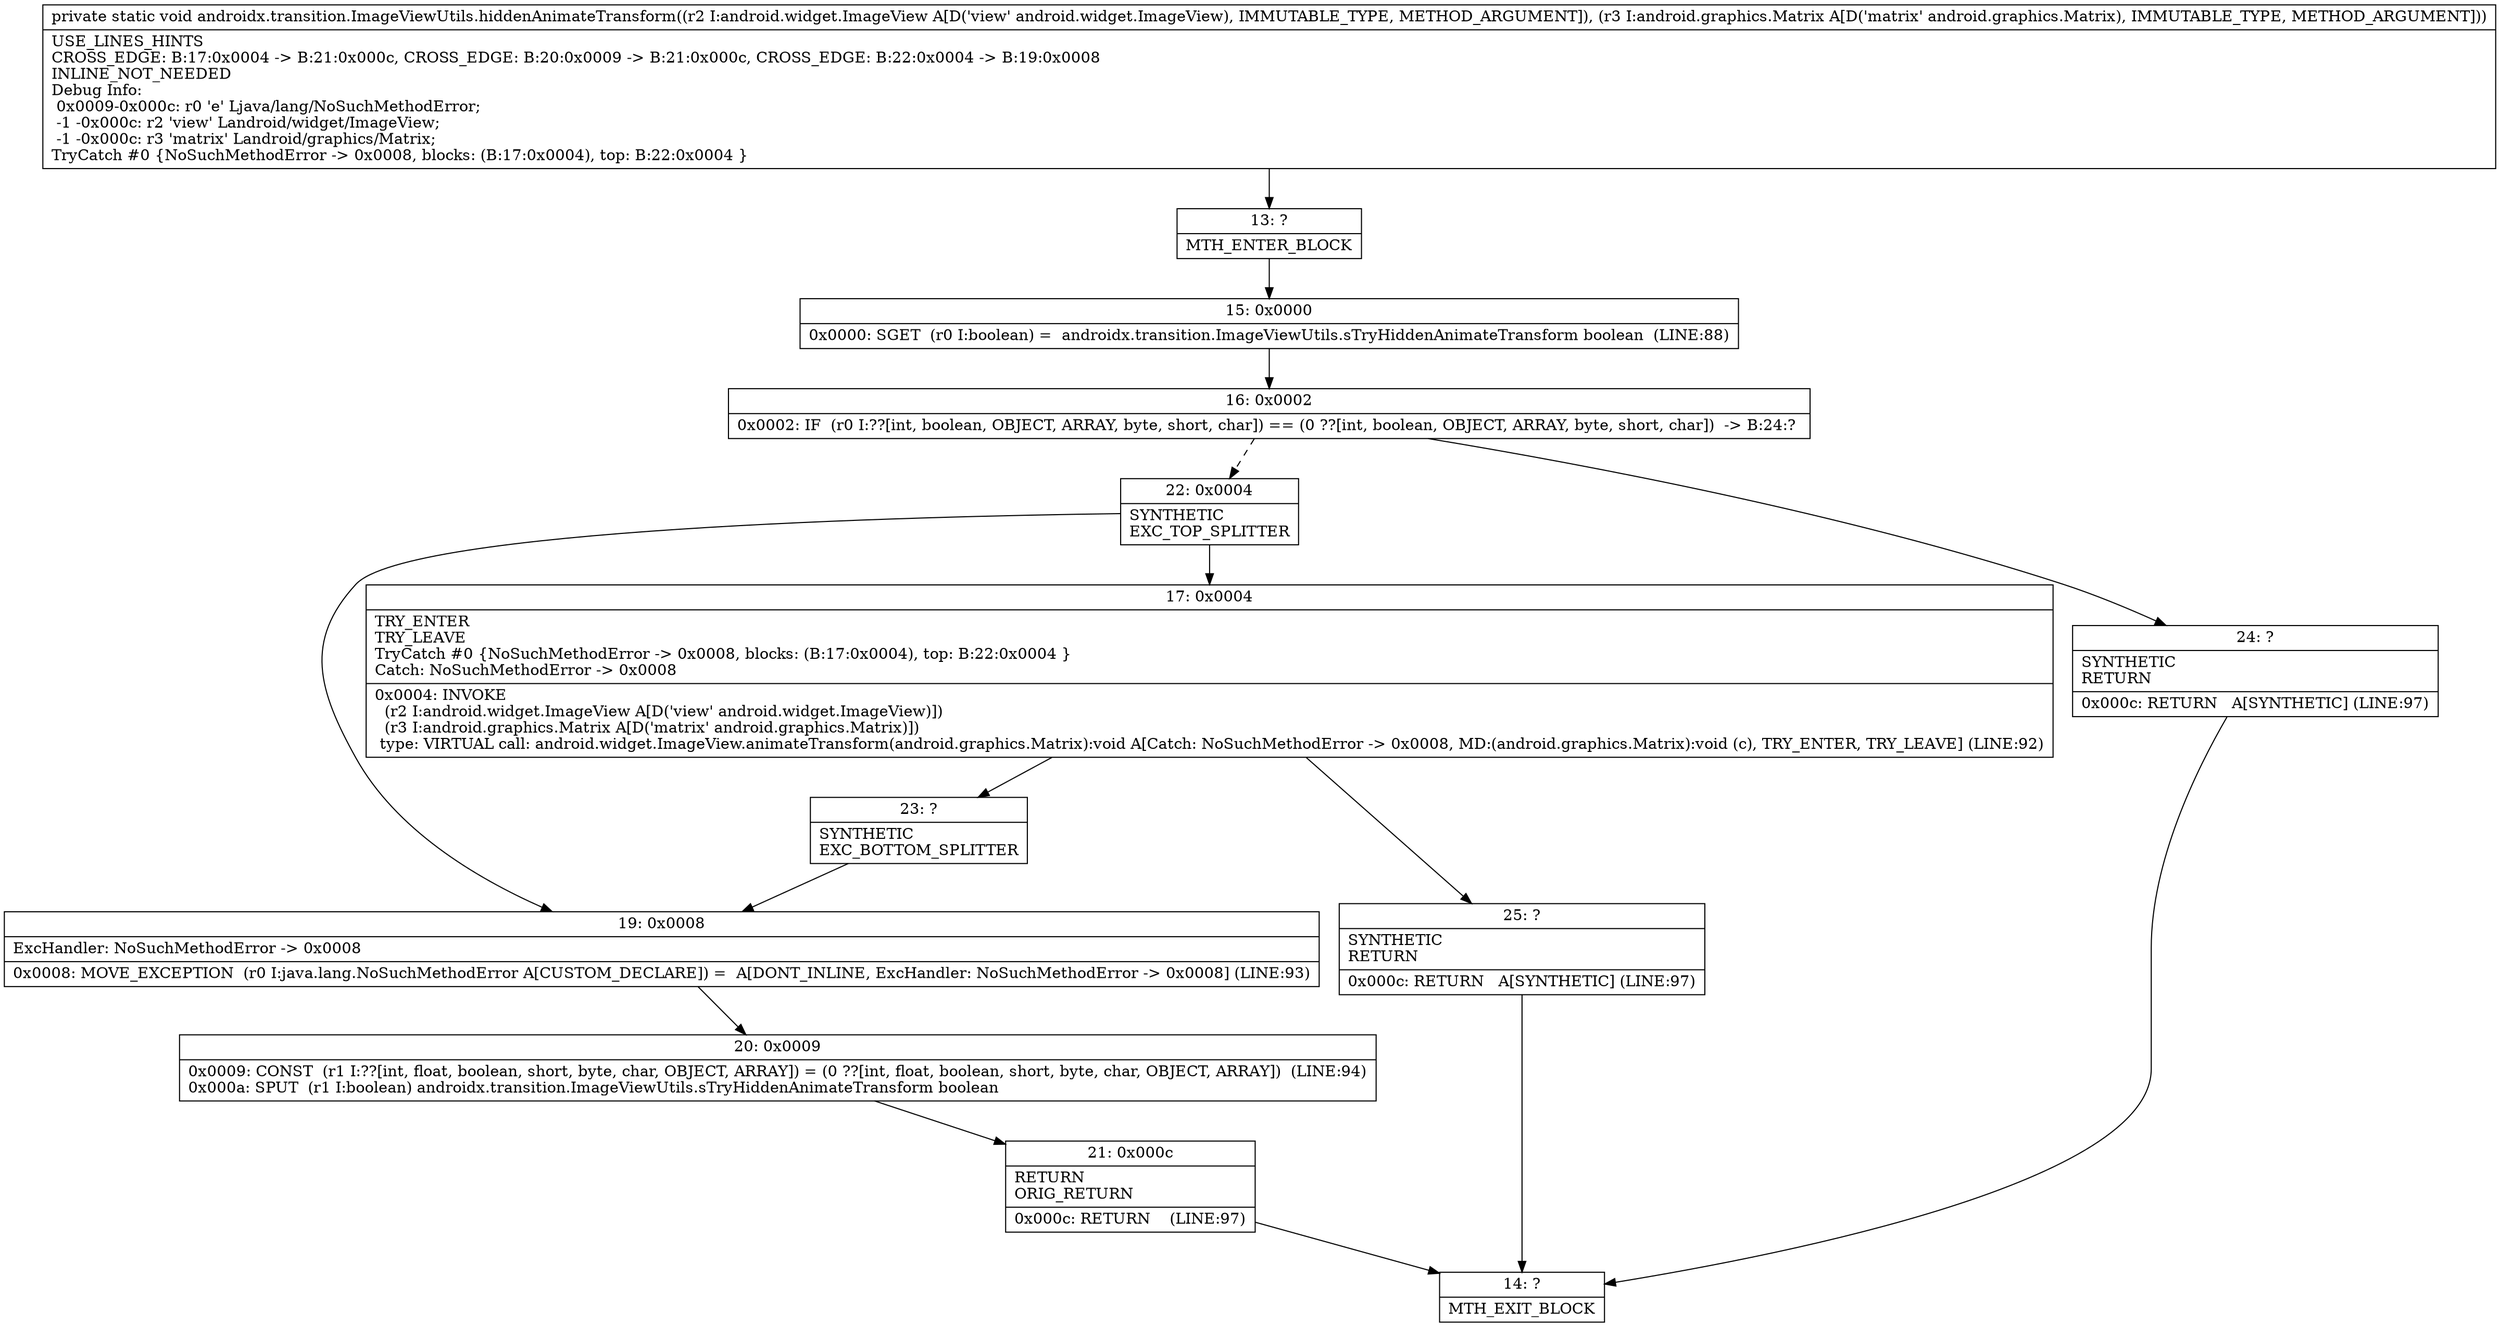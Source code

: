 digraph "CFG forandroidx.transition.ImageViewUtils.hiddenAnimateTransform(Landroid\/widget\/ImageView;Landroid\/graphics\/Matrix;)V" {
Node_13 [shape=record,label="{13\:\ ?|MTH_ENTER_BLOCK\l}"];
Node_15 [shape=record,label="{15\:\ 0x0000|0x0000: SGET  (r0 I:boolean) =  androidx.transition.ImageViewUtils.sTryHiddenAnimateTransform boolean  (LINE:88)\l}"];
Node_16 [shape=record,label="{16\:\ 0x0002|0x0002: IF  (r0 I:??[int, boolean, OBJECT, ARRAY, byte, short, char]) == (0 ??[int, boolean, OBJECT, ARRAY, byte, short, char])  \-\> B:24:? \l}"];
Node_22 [shape=record,label="{22\:\ 0x0004|SYNTHETIC\lEXC_TOP_SPLITTER\l}"];
Node_17 [shape=record,label="{17\:\ 0x0004|TRY_ENTER\lTRY_LEAVE\lTryCatch #0 \{NoSuchMethodError \-\> 0x0008, blocks: (B:17:0x0004), top: B:22:0x0004 \}\lCatch: NoSuchMethodError \-\> 0x0008\l|0x0004: INVOKE  \l  (r2 I:android.widget.ImageView A[D('view' android.widget.ImageView)])\l  (r3 I:android.graphics.Matrix A[D('matrix' android.graphics.Matrix)])\l type: VIRTUAL call: android.widget.ImageView.animateTransform(android.graphics.Matrix):void A[Catch: NoSuchMethodError \-\> 0x0008, MD:(android.graphics.Matrix):void (c), TRY_ENTER, TRY_LEAVE] (LINE:92)\l}"];
Node_23 [shape=record,label="{23\:\ ?|SYNTHETIC\lEXC_BOTTOM_SPLITTER\l}"];
Node_25 [shape=record,label="{25\:\ ?|SYNTHETIC\lRETURN\l|0x000c: RETURN   A[SYNTHETIC] (LINE:97)\l}"];
Node_14 [shape=record,label="{14\:\ ?|MTH_EXIT_BLOCK\l}"];
Node_19 [shape=record,label="{19\:\ 0x0008|ExcHandler: NoSuchMethodError \-\> 0x0008\l|0x0008: MOVE_EXCEPTION  (r0 I:java.lang.NoSuchMethodError A[CUSTOM_DECLARE]) =  A[DONT_INLINE, ExcHandler: NoSuchMethodError \-\> 0x0008] (LINE:93)\l}"];
Node_20 [shape=record,label="{20\:\ 0x0009|0x0009: CONST  (r1 I:??[int, float, boolean, short, byte, char, OBJECT, ARRAY]) = (0 ??[int, float, boolean, short, byte, char, OBJECT, ARRAY])  (LINE:94)\l0x000a: SPUT  (r1 I:boolean) androidx.transition.ImageViewUtils.sTryHiddenAnimateTransform boolean \l}"];
Node_21 [shape=record,label="{21\:\ 0x000c|RETURN\lORIG_RETURN\l|0x000c: RETURN    (LINE:97)\l}"];
Node_24 [shape=record,label="{24\:\ ?|SYNTHETIC\lRETURN\l|0x000c: RETURN   A[SYNTHETIC] (LINE:97)\l}"];
MethodNode[shape=record,label="{private static void androidx.transition.ImageViewUtils.hiddenAnimateTransform((r2 I:android.widget.ImageView A[D('view' android.widget.ImageView), IMMUTABLE_TYPE, METHOD_ARGUMENT]), (r3 I:android.graphics.Matrix A[D('matrix' android.graphics.Matrix), IMMUTABLE_TYPE, METHOD_ARGUMENT]))  | USE_LINES_HINTS\lCROSS_EDGE: B:17:0x0004 \-\> B:21:0x000c, CROSS_EDGE: B:20:0x0009 \-\> B:21:0x000c, CROSS_EDGE: B:22:0x0004 \-\> B:19:0x0008\lINLINE_NOT_NEEDED\lDebug Info:\l  0x0009\-0x000c: r0 'e' Ljava\/lang\/NoSuchMethodError;\l  \-1 \-0x000c: r2 'view' Landroid\/widget\/ImageView;\l  \-1 \-0x000c: r3 'matrix' Landroid\/graphics\/Matrix;\lTryCatch #0 \{NoSuchMethodError \-\> 0x0008, blocks: (B:17:0x0004), top: B:22:0x0004 \}\l}"];
MethodNode -> Node_13;Node_13 -> Node_15;
Node_15 -> Node_16;
Node_16 -> Node_22[style=dashed];
Node_16 -> Node_24;
Node_22 -> Node_17;
Node_22 -> Node_19;
Node_17 -> Node_23;
Node_17 -> Node_25;
Node_23 -> Node_19;
Node_25 -> Node_14;
Node_19 -> Node_20;
Node_20 -> Node_21;
Node_21 -> Node_14;
Node_24 -> Node_14;
}

